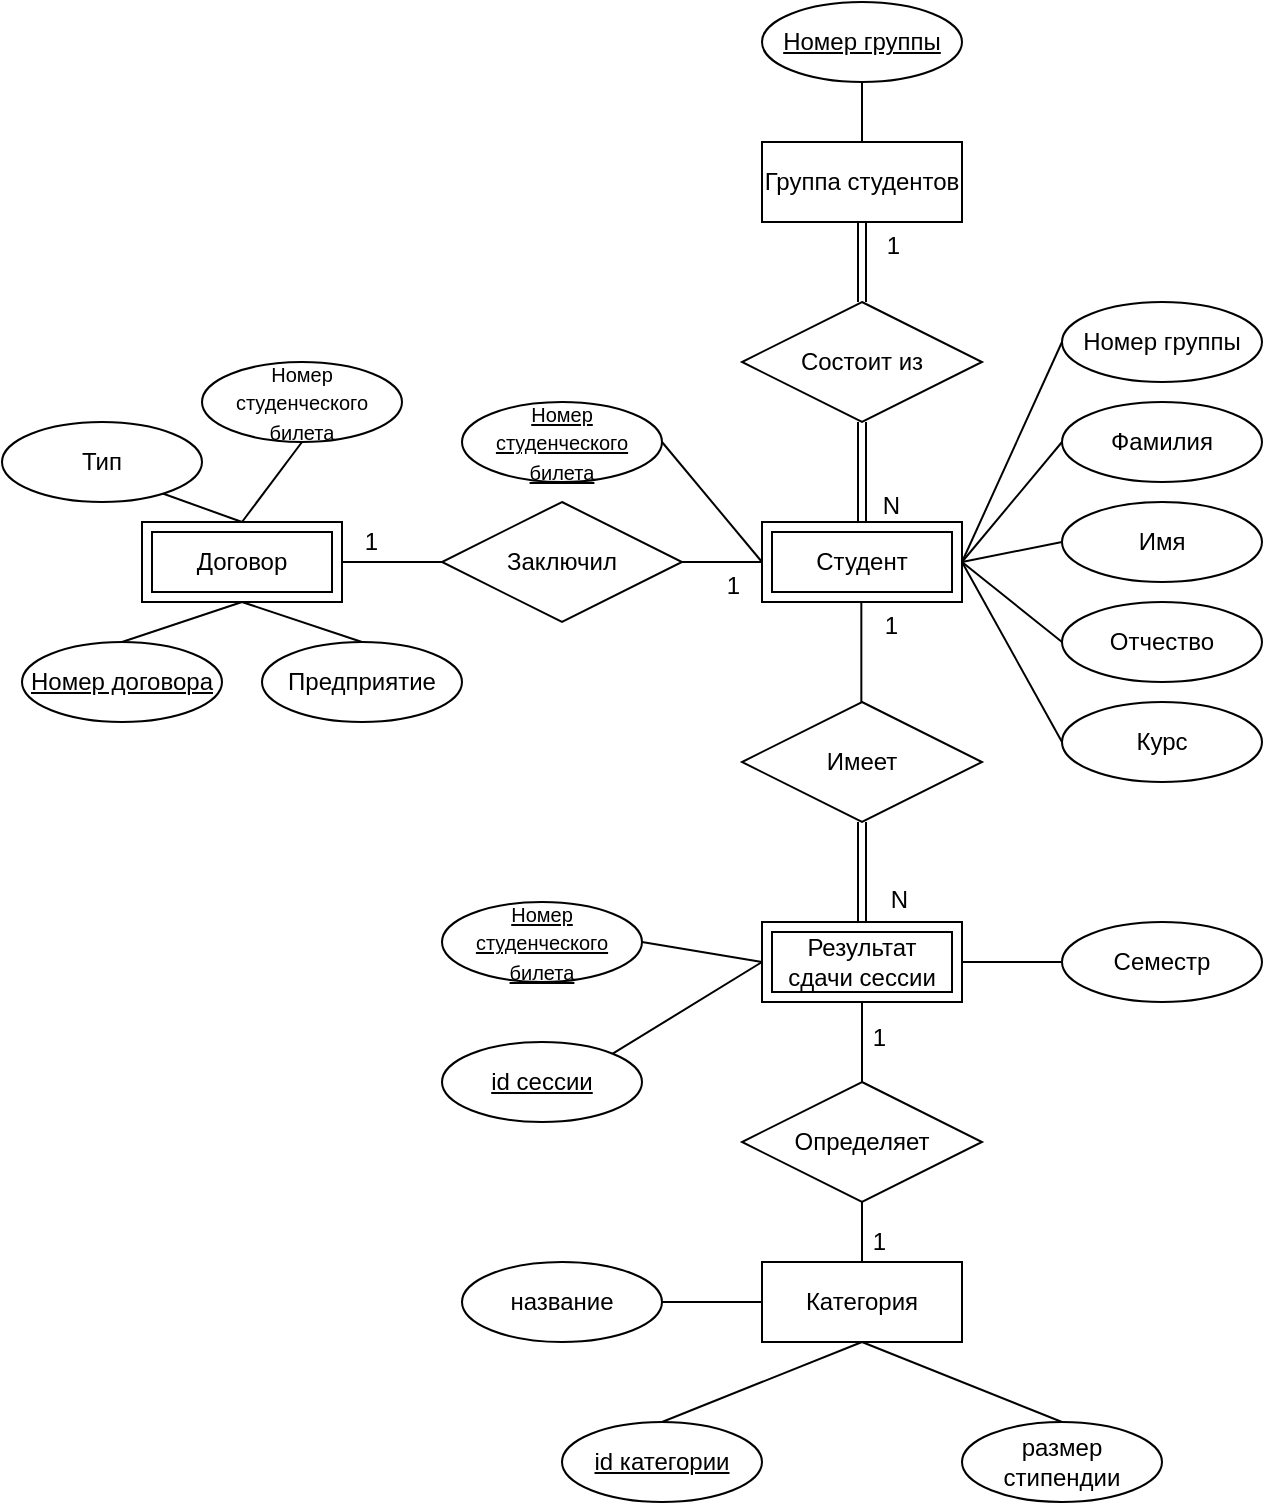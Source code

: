 <mxfile version="21.7.5" type="device">
  <diagram name="Страница — 1" id="duaiyCC40SukSjEjCBVI">
    <mxGraphModel dx="746" dy="1636" grid="1" gridSize="10" guides="1" tooltips="1" connect="1" arrows="1" fold="1" page="1" pageScale="1" pageWidth="827" pageHeight="1169" math="0" shadow="0">
      <root>
        <mxCell id="0" />
        <mxCell id="1" parent="0" />
        <mxCell id="D3T-K-M_0nCNbyNgaq4X-1" value="&lt;font style=&quot;font-size: 12px;&quot;&gt;Группа студентов&lt;/font&gt;" style="rounded=0;whiteSpace=wrap;html=1;" parent="1" vertex="1">
          <mxGeometry x="390" y="50" width="100" height="40" as="geometry" />
        </mxCell>
        <mxCell id="D3T-K-M_0nCNbyNgaq4X-5" value="&lt;font style=&quot;font-size: 12px;&quot;&gt;Студент&lt;/font&gt;" style="shape=ext;margin=3;double=1;whiteSpace=wrap;html=1;align=center;" parent="1" vertex="1">
          <mxGeometry x="390" y="240" width="100" height="40" as="geometry" />
        </mxCell>
        <mxCell id="D3T-K-M_0nCNbyNgaq4X-7" value="Номер группы" style="ellipse;whiteSpace=wrap;html=1;align=center;fontStyle=4;" parent="1" vertex="1">
          <mxGeometry x="390" y="-20" width="100" height="40" as="geometry" />
        </mxCell>
        <mxCell id="D3T-K-M_0nCNbyNgaq4X-11" value="Состоит из" style="shape=rhombus;perimeter=rhombusPerimeter;whiteSpace=wrap;html=1;align=center;" parent="1" vertex="1">
          <mxGeometry x="380" y="130" width="120" height="60" as="geometry" />
        </mxCell>
        <mxCell id="D3T-K-M_0nCNbyNgaq4X-21" value="" style="endArrow=none;html=1;rounded=0;exitX=0.5;exitY=0;exitDx=0;exitDy=0;entryX=0.5;entryY=1;entryDx=0;entryDy=0;" parent="1" source="D3T-K-M_0nCNbyNgaq4X-1" target="D3T-K-M_0nCNbyNgaq4X-7" edge="1">
          <mxGeometry relative="1" as="geometry">
            <mxPoint x="330" y="90" as="sourcePoint" />
            <mxPoint x="490" y="90" as="targetPoint" />
          </mxGeometry>
        </mxCell>
        <mxCell id="D3T-K-M_0nCNbyNgaq4X-24" value="Фамилия" style="ellipse;whiteSpace=wrap;html=1;align=center;" parent="1" vertex="1">
          <mxGeometry x="540" y="180" width="100" height="40" as="geometry" />
        </mxCell>
        <mxCell id="D3T-K-M_0nCNbyNgaq4X-25" value="Имя" style="ellipse;whiteSpace=wrap;html=1;align=center;" parent="1" vertex="1">
          <mxGeometry x="540" y="230" width="100" height="40" as="geometry" />
        </mxCell>
        <mxCell id="JdK1ObVw6Y-Wu6FpZ1qE-14" style="edgeStyle=orthogonalEdgeStyle;rounded=0;orthogonalLoop=1;jettySize=auto;html=1;exitX=0.5;exitY=1;exitDx=0;exitDy=0;" edge="1" parent="1" source="D3T-K-M_0nCNbyNgaq4X-26">
          <mxGeometry relative="1" as="geometry">
            <mxPoint x="590" y="320" as="targetPoint" />
          </mxGeometry>
        </mxCell>
        <mxCell id="D3T-K-M_0nCNbyNgaq4X-26" value="Отчество" style="ellipse;whiteSpace=wrap;html=1;align=center;" parent="1" vertex="1">
          <mxGeometry x="540" y="280" width="100" height="40" as="geometry" />
        </mxCell>
        <mxCell id="D3T-K-M_0nCNbyNgaq4X-27" value="" style="endArrow=none;html=1;rounded=0;exitX=1;exitY=0.5;exitDx=0;exitDy=0;entryX=0;entryY=0.5;entryDx=0;entryDy=0;" parent="1" source="D3T-K-M_0nCNbyNgaq4X-5" target="D3T-K-M_0nCNbyNgaq4X-24" edge="1">
          <mxGeometry relative="1" as="geometry">
            <mxPoint x="460" y="280" as="sourcePoint" />
            <mxPoint x="620" y="280" as="targetPoint" />
          </mxGeometry>
        </mxCell>
        <mxCell id="D3T-K-M_0nCNbyNgaq4X-28" value="" style="endArrow=none;html=1;rounded=0;exitX=1;exitY=0.5;exitDx=0;exitDy=0;entryX=0;entryY=0.5;entryDx=0;entryDy=0;" parent="1" source="D3T-K-M_0nCNbyNgaq4X-5" target="D3T-K-M_0nCNbyNgaq4X-25" edge="1">
          <mxGeometry relative="1" as="geometry">
            <mxPoint x="460" y="280" as="sourcePoint" />
            <mxPoint x="620" y="280" as="targetPoint" />
          </mxGeometry>
        </mxCell>
        <mxCell id="D3T-K-M_0nCNbyNgaq4X-29" value="" style="endArrow=none;html=1;rounded=0;exitX=1;exitY=0.5;exitDx=0;exitDy=0;entryX=0;entryY=0.5;entryDx=0;entryDy=0;" parent="1" source="D3T-K-M_0nCNbyNgaq4X-5" target="D3T-K-M_0nCNbyNgaq4X-26" edge="1">
          <mxGeometry relative="1" as="geometry">
            <mxPoint x="460" y="280" as="sourcePoint" />
            <mxPoint x="620" y="280" as="targetPoint" />
          </mxGeometry>
        </mxCell>
        <mxCell id="D3T-K-M_0nCNbyNgaq4X-30" value="" style="shape=link;html=1;rounded=0;exitX=0.5;exitY=1;exitDx=0;exitDy=0;entryX=0.5;entryY=0;entryDx=0;entryDy=0;" parent="1" source="D3T-K-M_0nCNbyNgaq4X-1" target="D3T-K-M_0nCNbyNgaq4X-11" edge="1">
          <mxGeometry relative="1" as="geometry">
            <mxPoint x="380" y="130" as="sourcePoint" />
            <mxPoint x="540" y="130" as="targetPoint" />
          </mxGeometry>
        </mxCell>
        <mxCell id="D3T-K-M_0nCNbyNgaq4X-31" value="1" style="resizable=0;html=1;whiteSpace=wrap;align=right;verticalAlign=bottom;" parent="D3T-K-M_0nCNbyNgaq4X-30" connectable="0" vertex="1">
          <mxGeometry x="1" relative="1" as="geometry">
            <mxPoint x="20" y="-20" as="offset" />
          </mxGeometry>
        </mxCell>
        <mxCell id="D3T-K-M_0nCNbyNgaq4X-32" value="" style="shape=link;html=1;rounded=0;exitX=0.5;exitY=1;exitDx=0;exitDy=0;entryX=0.5;entryY=0;entryDx=0;entryDy=0;" parent="1" source="D3T-K-M_0nCNbyNgaq4X-11" target="D3T-K-M_0nCNbyNgaq4X-5" edge="1">
          <mxGeometry relative="1" as="geometry">
            <mxPoint x="380" y="230" as="sourcePoint" />
            <mxPoint x="540" y="230" as="targetPoint" />
          </mxGeometry>
        </mxCell>
        <mxCell id="D3T-K-M_0nCNbyNgaq4X-33" value="N" style="resizable=0;html=1;whiteSpace=wrap;align=right;verticalAlign=bottom;" parent="D3T-K-M_0nCNbyNgaq4X-32" connectable="0" vertex="1">
          <mxGeometry x="1" relative="1" as="geometry">
            <mxPoint x="20" as="offset" />
          </mxGeometry>
        </mxCell>
        <mxCell id="D3T-K-M_0nCNbyNgaq4X-34" value="&lt;font style=&quot;font-size: 10px;&quot;&gt;Номер студенческого билета&lt;/font&gt;" style="ellipse;whiteSpace=wrap;html=1;align=center;fontStyle=4;" parent="1" vertex="1">
          <mxGeometry x="240" y="180" width="100" height="40" as="geometry" />
        </mxCell>
        <mxCell id="D3T-K-M_0nCNbyNgaq4X-35" value="" style="endArrow=none;html=1;rounded=0;exitX=1;exitY=0.5;exitDx=0;exitDy=0;entryX=0;entryY=0.5;entryDx=0;entryDy=0;" parent="1" source="D3T-K-M_0nCNbyNgaq4X-34" target="D3T-K-M_0nCNbyNgaq4X-5" edge="1">
          <mxGeometry relative="1" as="geometry">
            <mxPoint x="380" y="230" as="sourcePoint" />
            <mxPoint x="540" y="230" as="targetPoint" />
          </mxGeometry>
        </mxCell>
        <mxCell id="D3T-K-M_0nCNbyNgaq4X-36" value="Результат сдачи сессии" style="shape=ext;margin=3;double=1;whiteSpace=wrap;html=1;align=center;" parent="1" vertex="1">
          <mxGeometry x="390" y="440" width="100" height="40" as="geometry" />
        </mxCell>
        <mxCell id="D3T-K-M_0nCNbyNgaq4X-37" value="Имеет" style="shape=rhombus;perimeter=rhombusPerimeter;whiteSpace=wrap;html=1;align=center;" parent="1" vertex="1">
          <mxGeometry x="380" y="330" width="120" height="60" as="geometry" />
        </mxCell>
        <mxCell id="D3T-K-M_0nCNbyNgaq4X-38" value="" style="endArrow=none;html=1;rounded=0;entryX=0.5;entryY=1;entryDx=0;entryDy=0;exitX=0.5;exitY=0;exitDx=0;exitDy=0;" parent="1" edge="1">
          <mxGeometry relative="1" as="geometry">
            <mxPoint x="439.67" y="330" as="sourcePoint" />
            <mxPoint x="439.67" y="280" as="targetPoint" />
          </mxGeometry>
        </mxCell>
        <mxCell id="D3T-K-M_0nCNbyNgaq4X-39" value="1" style="resizable=0;html=1;whiteSpace=wrap;align=right;verticalAlign=bottom;" parent="D3T-K-M_0nCNbyNgaq4X-38" connectable="0" vertex="1">
          <mxGeometry x="1" relative="1" as="geometry">
            <mxPoint x="20" y="20" as="offset" />
          </mxGeometry>
        </mxCell>
        <mxCell id="D3T-K-M_0nCNbyNgaq4X-43" value="&lt;span style=&quot;&quot;&gt;id сессии&lt;/span&gt;" style="ellipse;whiteSpace=wrap;html=1;align=center;fontStyle=4;" parent="1" vertex="1">
          <mxGeometry x="230" y="500" width="100" height="40" as="geometry" />
        </mxCell>
        <mxCell id="D3T-K-M_0nCNbyNgaq4X-44" value="" style="endArrow=none;html=1;rounded=0;exitX=1;exitY=0;exitDx=0;exitDy=0;" parent="1" edge="1" source="D3T-K-M_0nCNbyNgaq4X-43">
          <mxGeometry relative="1" as="geometry">
            <mxPoint x="340" y="460" as="sourcePoint" />
            <mxPoint x="390" y="460" as="targetPoint" />
          </mxGeometry>
        </mxCell>
        <mxCell id="D3T-K-M_0nCNbyNgaq4X-45" value="Семестр" style="ellipse;whiteSpace=wrap;html=1;align=center;" parent="1" vertex="1">
          <mxGeometry x="540" y="440" width="100" height="40" as="geometry" />
        </mxCell>
        <mxCell id="D3T-K-M_0nCNbyNgaq4X-46" value="" style="endArrow=none;html=1;rounded=0;" parent="1" edge="1">
          <mxGeometry relative="1" as="geometry">
            <mxPoint x="490" y="460" as="sourcePoint" />
            <mxPoint x="540" y="460" as="targetPoint" />
          </mxGeometry>
        </mxCell>
        <mxCell id="D3T-K-M_0nCNbyNgaq4X-51" value="" style="endArrow=none;html=1;rounded=0;entryX=0;entryY=0.5;entryDx=0;entryDy=0;exitX=1;exitY=0.5;exitDx=0;exitDy=0;" parent="1" target="D3T-K-M_0nCNbyNgaq4X-5" edge="1" source="JdK1ObVw6Y-Wu6FpZ1qE-2">
          <mxGeometry relative="1" as="geometry">
            <mxPoint x="340" y="260" as="sourcePoint" />
            <mxPoint x="500" y="260" as="targetPoint" />
          </mxGeometry>
        </mxCell>
        <mxCell id="D3T-K-M_0nCNbyNgaq4X-53" value="" style="endArrow=none;html=1;rounded=0;exitX=0.5;exitY=1;exitDx=0;exitDy=0;entryX=0.5;entryY=0;entryDx=0;entryDy=0;" parent="1" source="JdK1ObVw6Y-Wu6FpZ1qE-1" target="JdK1ObVw6Y-Wu6FpZ1qE-4" edge="1">
          <mxGeometry relative="1" as="geometry">
            <mxPoint x="260" y="300" as="sourcePoint" />
            <mxPoint x="210" y="300" as="targetPoint" />
          </mxGeometry>
        </mxCell>
        <mxCell id="D3T-K-M_0nCNbyNgaq4X-54" value="Курс" style="ellipse;whiteSpace=wrap;html=1;align=center;" parent="1" vertex="1">
          <mxGeometry x="540" y="330" width="100" height="40" as="geometry" />
        </mxCell>
        <mxCell id="D3T-K-M_0nCNbyNgaq4X-55" value="" style="endArrow=none;html=1;rounded=0;entryX=0;entryY=0.5;entryDx=0;entryDy=0;exitX=1;exitY=0.5;exitDx=0;exitDy=0;" parent="1" source="D3T-K-M_0nCNbyNgaq4X-5" target="D3T-K-M_0nCNbyNgaq4X-54" edge="1">
          <mxGeometry relative="1" as="geometry">
            <mxPoint x="360" y="230" as="sourcePoint" />
            <mxPoint x="520" y="230" as="targetPoint" />
          </mxGeometry>
        </mxCell>
        <mxCell id="9Mjba3lno6LiprhsRoW5-1" value="" style="shape=link;html=1;rounded=0;entryX=0.5;entryY=0;entryDx=0;entryDy=0;exitX=0.5;exitY=1;exitDx=0;exitDy=0;" parent="1" source="D3T-K-M_0nCNbyNgaq4X-37" target="D3T-K-M_0nCNbyNgaq4X-36" edge="1">
          <mxGeometry relative="1" as="geometry">
            <mxPoint x="250" y="390" as="sourcePoint" />
            <mxPoint x="410" y="390" as="targetPoint" />
          </mxGeometry>
        </mxCell>
        <mxCell id="JdK1ObVw6Y-Wu6FpZ1qE-1" value="Договор" style="shape=ext;margin=3;double=1;whiteSpace=wrap;html=1;align=center;" vertex="1" parent="1">
          <mxGeometry x="80" y="240" width="100" height="40" as="geometry" />
        </mxCell>
        <mxCell id="JdK1ObVw6Y-Wu6FpZ1qE-2" value="Заключил" style="shape=rhombus;perimeter=rhombusPerimeter;whiteSpace=wrap;html=1;align=center;" vertex="1" parent="1">
          <mxGeometry x="230" y="230" width="120" height="60" as="geometry" />
        </mxCell>
        <mxCell id="JdK1ObVw6Y-Wu6FpZ1qE-3" value="" style="endArrow=none;html=1;rounded=0;exitX=1;exitY=0.5;exitDx=0;exitDy=0;entryX=0;entryY=0.5;entryDx=0;entryDy=0;" edge="1" parent="1" source="JdK1ObVw6Y-Wu6FpZ1qE-1" target="JdK1ObVw6Y-Wu6FpZ1qE-2">
          <mxGeometry relative="1" as="geometry">
            <mxPoint x="130" y="300" as="sourcePoint" />
            <mxPoint x="290" y="300" as="targetPoint" />
          </mxGeometry>
        </mxCell>
        <mxCell id="JdK1ObVw6Y-Wu6FpZ1qE-4" value="Предприятие" style="ellipse;whiteSpace=wrap;html=1;align=center;" vertex="1" parent="1">
          <mxGeometry x="140" y="300" width="100" height="40" as="geometry" />
        </mxCell>
        <mxCell id="JdK1ObVw6Y-Wu6FpZ1qE-6" value="" style="endArrow=none;html=1;rounded=0;exitX=0.783;exitY=0.875;exitDx=0;exitDy=0;entryX=0.5;entryY=0;entryDx=0;entryDy=0;exitPerimeter=0;" edge="1" parent="1" source="JdK1ObVw6Y-Wu6FpZ1qE-7" target="JdK1ObVw6Y-Wu6FpZ1qE-1">
          <mxGeometry relative="1" as="geometry">
            <mxPoint x="130" y="210" as="sourcePoint" />
            <mxPoint x="190" y="230" as="targetPoint" />
          </mxGeometry>
        </mxCell>
        <mxCell id="JdK1ObVw6Y-Wu6FpZ1qE-7" value="Тип" style="ellipse;whiteSpace=wrap;html=1;align=center;" vertex="1" parent="1">
          <mxGeometry x="10" y="190" width="100" height="40" as="geometry" />
        </mxCell>
        <mxCell id="JdK1ObVw6Y-Wu6FpZ1qE-9" value="Номер договора" style="ellipse;whiteSpace=wrap;html=1;align=center;fontStyle=4;" vertex="1" parent="1">
          <mxGeometry x="20" y="300" width="100" height="40" as="geometry" />
        </mxCell>
        <mxCell id="JdK1ObVw6Y-Wu6FpZ1qE-10" value="" style="endArrow=none;html=1;rounded=0;exitX=0.5;exitY=0;exitDx=0;exitDy=0;entryX=0.5;entryY=1;entryDx=0;entryDy=0;" edge="1" parent="1" source="JdK1ObVw6Y-Wu6FpZ1qE-9" target="JdK1ObVw6Y-Wu6FpZ1qE-1">
          <mxGeometry relative="1" as="geometry">
            <mxPoint x="60" y="370" as="sourcePoint" />
            <mxPoint x="220" y="370" as="targetPoint" />
          </mxGeometry>
        </mxCell>
        <mxCell id="JdK1ObVw6Y-Wu6FpZ1qE-11" value="&lt;font style=&quot;font-size: 10px;&quot;&gt;&lt;u&gt;Номер студенческого билета&lt;/u&gt;&lt;/font&gt;" style="ellipse;whiteSpace=wrap;html=1;align=center;fontStyle=0;" vertex="1" parent="1">
          <mxGeometry x="230" y="430" width="100" height="40" as="geometry" />
        </mxCell>
        <mxCell id="JdK1ObVw6Y-Wu6FpZ1qE-12" value="" style="endArrow=none;html=1;rounded=0;exitX=1;exitY=0.5;exitDx=0;exitDy=0;entryX=0;entryY=0.5;entryDx=0;entryDy=0;" edge="1" parent="1" source="JdK1ObVw6Y-Wu6FpZ1qE-11" target="D3T-K-M_0nCNbyNgaq4X-36">
          <mxGeometry relative="1" as="geometry">
            <mxPoint x="330" y="450" as="sourcePoint" />
            <mxPoint x="490" y="450" as="targetPoint" />
          </mxGeometry>
        </mxCell>
        <mxCell id="JdK1ObVw6Y-Wu6FpZ1qE-13" value="Номер группы" style="ellipse;whiteSpace=wrap;html=1;align=center;" vertex="1" parent="1">
          <mxGeometry x="540" y="130" width="100" height="40" as="geometry" />
        </mxCell>
        <mxCell id="JdK1ObVw6Y-Wu6FpZ1qE-17" value="" style="endArrow=none;html=1;rounded=0;exitX=1;exitY=0.5;exitDx=0;exitDy=0;entryX=0;entryY=0.5;entryDx=0;entryDy=0;" edge="1" parent="1" source="D3T-K-M_0nCNbyNgaq4X-5" target="JdK1ObVw6Y-Wu6FpZ1qE-13">
          <mxGeometry relative="1" as="geometry">
            <mxPoint x="370" y="300" as="sourcePoint" />
            <mxPoint x="530" y="300" as="targetPoint" />
          </mxGeometry>
        </mxCell>
        <mxCell id="JdK1ObVw6Y-Wu6FpZ1qE-18" value="&lt;font style=&quot;font-size: 10px;&quot;&gt;Номер студенческого билета&lt;/font&gt;" style="ellipse;whiteSpace=wrap;html=1;align=center;fontStyle=0;" vertex="1" parent="1">
          <mxGeometry x="110" y="160" width="100" height="40" as="geometry" />
        </mxCell>
        <mxCell id="JdK1ObVw6Y-Wu6FpZ1qE-19" value="" style="endArrow=none;html=1;rounded=0;exitX=0.5;exitY=0;exitDx=0;exitDy=0;entryX=0.5;entryY=1;entryDx=0;entryDy=0;" edge="1" parent="1" source="JdK1ObVw6Y-Wu6FpZ1qE-1" target="JdK1ObVw6Y-Wu6FpZ1qE-18">
          <mxGeometry relative="1" as="geometry">
            <mxPoint x="240" y="300" as="sourcePoint" />
            <mxPoint x="400" y="300" as="targetPoint" />
          </mxGeometry>
        </mxCell>
        <mxCell id="JdK1ObVw6Y-Wu6FpZ1qE-20" value="N" style="resizable=0;html=1;whiteSpace=wrap;align=right;verticalAlign=bottom;" connectable="0" vertex="1" parent="1">
          <mxGeometry x="470" y="250" as="geometry">
            <mxPoint x="-6" y="187" as="offset" />
          </mxGeometry>
        </mxCell>
        <mxCell id="JdK1ObVw6Y-Wu6FpZ1qE-22" value="Категория&lt;br&gt;" style="whiteSpace=wrap;html=1;align=center;" vertex="1" parent="1">
          <mxGeometry x="390" y="610" width="100" height="40" as="geometry" />
        </mxCell>
        <mxCell id="JdK1ObVw6Y-Wu6FpZ1qE-23" value="название" style="ellipse;whiteSpace=wrap;html=1;align=center;" vertex="1" parent="1">
          <mxGeometry x="240" y="610" width="100" height="40" as="geometry" />
        </mxCell>
        <mxCell id="JdK1ObVw6Y-Wu6FpZ1qE-24" value="&lt;u&gt;id категории&lt;/u&gt;" style="ellipse;whiteSpace=wrap;html=1;align=center;" vertex="1" parent="1">
          <mxGeometry x="290" y="690" width="100" height="40" as="geometry" />
        </mxCell>
        <mxCell id="JdK1ObVw6Y-Wu6FpZ1qE-25" value="размер стипендии" style="ellipse;whiteSpace=wrap;html=1;align=center;" vertex="1" parent="1">
          <mxGeometry x="490" y="690" width="100" height="40" as="geometry" />
        </mxCell>
        <mxCell id="JdK1ObVw6Y-Wu6FpZ1qE-26" value="Определяет" style="shape=rhombus;perimeter=rhombusPerimeter;whiteSpace=wrap;html=1;align=center;" vertex="1" parent="1">
          <mxGeometry x="380" y="520" width="120" height="60" as="geometry" />
        </mxCell>
        <mxCell id="JdK1ObVw6Y-Wu6FpZ1qE-27" value="1" style="resizable=0;html=1;whiteSpace=wrap;align=right;verticalAlign=bottom;" connectable="0" vertex="1" parent="1">
          <mxGeometry x="380.0" y="280" as="geometry" />
        </mxCell>
        <mxCell id="JdK1ObVw6Y-Wu6FpZ1qE-28" value="1" style="resizable=0;html=1;whiteSpace=wrap;align=right;verticalAlign=bottom;" connectable="0" vertex="1" parent="1">
          <mxGeometry x="490.0" y="300" as="geometry">
            <mxPoint x="-291" y="-42" as="offset" />
          </mxGeometry>
        </mxCell>
        <mxCell id="JdK1ObVw6Y-Wu6FpZ1qE-29" value="" style="endArrow=none;html=1;rounded=0;entryX=0.5;entryY=1;entryDx=0;entryDy=0;exitX=0.5;exitY=0;exitDx=0;exitDy=0;" edge="1" parent="1" source="JdK1ObVw6Y-Wu6FpZ1qE-26" target="D3T-K-M_0nCNbyNgaq4X-36">
          <mxGeometry relative="1" as="geometry">
            <mxPoint x="440" y="520" as="sourcePoint" />
            <mxPoint x="400" y="520" as="targetPoint" />
          </mxGeometry>
        </mxCell>
        <mxCell id="JdK1ObVw6Y-Wu6FpZ1qE-30" value="" style="endArrow=none;html=1;rounded=0;entryX=0.5;entryY=1;entryDx=0;entryDy=0;exitX=0.5;exitY=0;exitDx=0;exitDy=0;" edge="1" parent="1" source="JdK1ObVw6Y-Wu6FpZ1qE-22" target="JdK1ObVw6Y-Wu6FpZ1qE-26">
          <mxGeometry relative="1" as="geometry">
            <mxPoint x="220" y="600" as="sourcePoint" />
            <mxPoint x="380" y="600" as="targetPoint" />
          </mxGeometry>
        </mxCell>
        <mxCell id="JdK1ObVw6Y-Wu6FpZ1qE-31" value="1" style="resizable=0;html=1;whiteSpace=wrap;align=right;verticalAlign=bottom;" connectable="0" vertex="1" parent="1">
          <mxGeometry x="470.0" y="420" as="geometry">
            <mxPoint x="-17" y="188" as="offset" />
          </mxGeometry>
        </mxCell>
        <mxCell id="JdK1ObVw6Y-Wu6FpZ1qE-32" value="" style="endArrow=none;html=1;rounded=0;entryX=0;entryY=0.5;entryDx=0;entryDy=0;exitX=1;exitY=0.5;exitDx=0;exitDy=0;" edge="1" parent="1" source="JdK1ObVw6Y-Wu6FpZ1qE-23" target="JdK1ObVw6Y-Wu6FpZ1qE-22">
          <mxGeometry relative="1" as="geometry">
            <mxPoint x="150" y="670" as="sourcePoint" />
            <mxPoint x="310" y="670" as="targetPoint" />
          </mxGeometry>
        </mxCell>
        <mxCell id="JdK1ObVw6Y-Wu6FpZ1qE-33" value="" style="endArrow=none;html=1;rounded=0;entryX=0.5;entryY=1;entryDx=0;entryDy=0;exitX=0.5;exitY=0;exitDx=0;exitDy=0;" edge="1" parent="1" source="JdK1ObVw6Y-Wu6FpZ1qE-24" target="JdK1ObVw6Y-Wu6FpZ1qE-22">
          <mxGeometry relative="1" as="geometry">
            <mxPoint x="360" y="690" as="sourcePoint" />
            <mxPoint x="440" y="680" as="targetPoint" />
          </mxGeometry>
        </mxCell>
        <mxCell id="JdK1ObVw6Y-Wu6FpZ1qE-34" value="" style="endArrow=none;html=1;rounded=0;exitX=0.5;exitY=1;exitDx=0;exitDy=0;entryX=0.5;entryY=0;entryDx=0;entryDy=0;" edge="1" parent="1" source="JdK1ObVw6Y-Wu6FpZ1qE-22" target="JdK1ObVw6Y-Wu6FpZ1qE-25">
          <mxGeometry relative="1" as="geometry">
            <mxPoint x="500" y="650" as="sourcePoint" />
            <mxPoint x="660" y="650" as="targetPoint" />
          </mxGeometry>
        </mxCell>
        <mxCell id="JdK1ObVw6Y-Wu6FpZ1qE-35" value="1" style="resizable=0;html=1;whiteSpace=wrap;align=right;verticalAlign=bottom;" connectable="0" vertex="1" parent="1">
          <mxGeometry x="460.0" y="320" as="geometry">
            <mxPoint x="-7" y="186" as="offset" />
          </mxGeometry>
        </mxCell>
      </root>
    </mxGraphModel>
  </diagram>
</mxfile>

